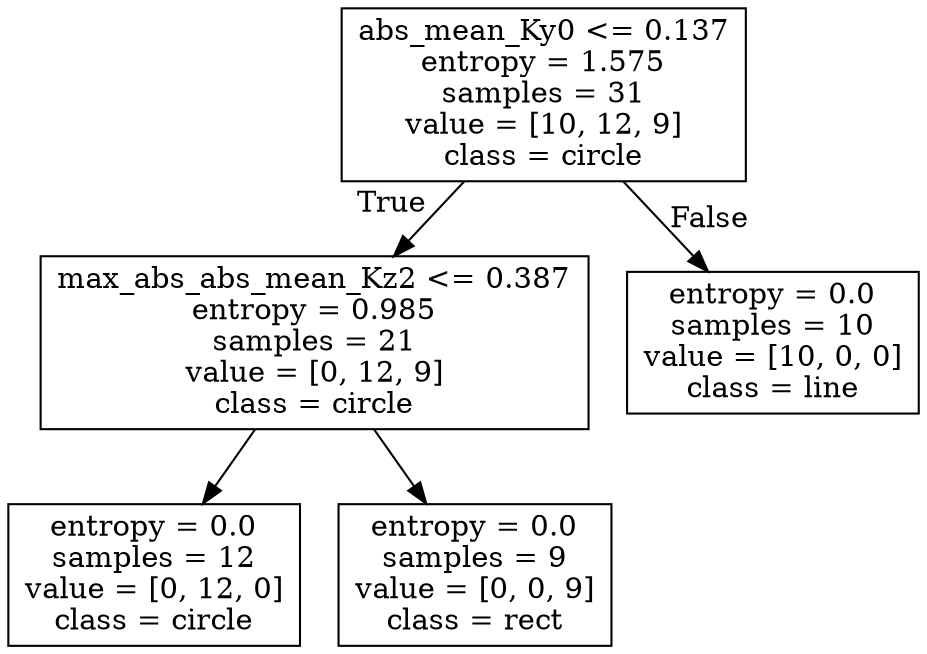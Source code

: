 digraph Tree {
node [shape=box] ;
0 [label="abs_mean_Ky0 <= 0.137\nentropy = 1.575\nsamples = 31\nvalue = [10, 12, 9]\nclass = circle"] ;
1 [label="max_abs_abs_mean_Kz2 <= 0.387\nentropy = 0.985\nsamples = 21\nvalue = [0, 12, 9]\nclass = circle"] ;
0 -> 1 [labeldistance=2.5, labelangle=45, headlabel="True"] ;
2 [label="entropy = 0.0\nsamples = 12\nvalue = [0, 12, 0]\nclass = circle"] ;
1 -> 2 ;
3 [label="entropy = 0.0\nsamples = 9\nvalue = [0, 0, 9]\nclass = rect"] ;
1 -> 3 ;
4 [label="entropy = 0.0\nsamples = 10\nvalue = [10, 0, 0]\nclass = line"] ;
0 -> 4 [labeldistance=2.5, labelangle=-45, headlabel="False"] ;
}